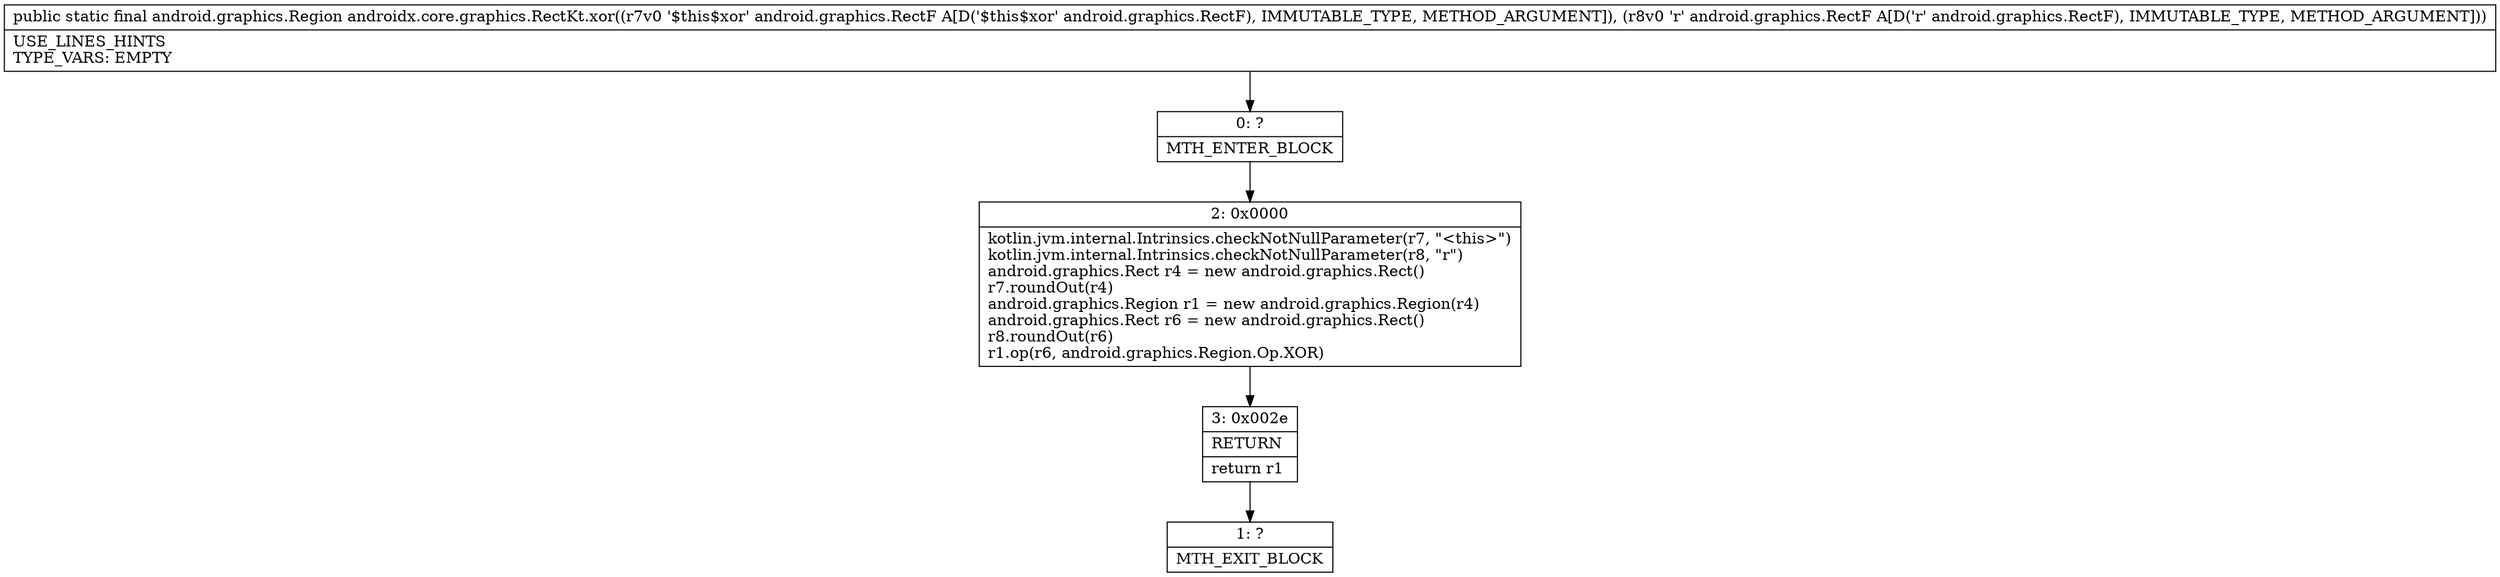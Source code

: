 digraph "CFG forandroidx.core.graphics.RectKt.xor(Landroid\/graphics\/RectF;Landroid\/graphics\/RectF;)Landroid\/graphics\/Region;" {
Node_0 [shape=record,label="{0\:\ ?|MTH_ENTER_BLOCK\l}"];
Node_2 [shape=record,label="{2\:\ 0x0000|kotlin.jvm.internal.Intrinsics.checkNotNullParameter(r7, \"\<this\>\")\lkotlin.jvm.internal.Intrinsics.checkNotNullParameter(r8, \"r\")\landroid.graphics.Rect r4 = new android.graphics.Rect()\lr7.roundOut(r4)\landroid.graphics.Region r1 = new android.graphics.Region(r4)\landroid.graphics.Rect r6 = new android.graphics.Rect()\lr8.roundOut(r6)\lr1.op(r6, android.graphics.Region.Op.XOR)\l}"];
Node_3 [shape=record,label="{3\:\ 0x002e|RETURN\l|return r1\l}"];
Node_1 [shape=record,label="{1\:\ ?|MTH_EXIT_BLOCK\l}"];
MethodNode[shape=record,label="{public static final android.graphics.Region androidx.core.graphics.RectKt.xor((r7v0 '$this$xor' android.graphics.RectF A[D('$this$xor' android.graphics.RectF), IMMUTABLE_TYPE, METHOD_ARGUMENT]), (r8v0 'r' android.graphics.RectF A[D('r' android.graphics.RectF), IMMUTABLE_TYPE, METHOD_ARGUMENT]))  | USE_LINES_HINTS\lTYPE_VARS: EMPTY\l}"];
MethodNode -> Node_0;Node_0 -> Node_2;
Node_2 -> Node_3;
Node_3 -> Node_1;
}

